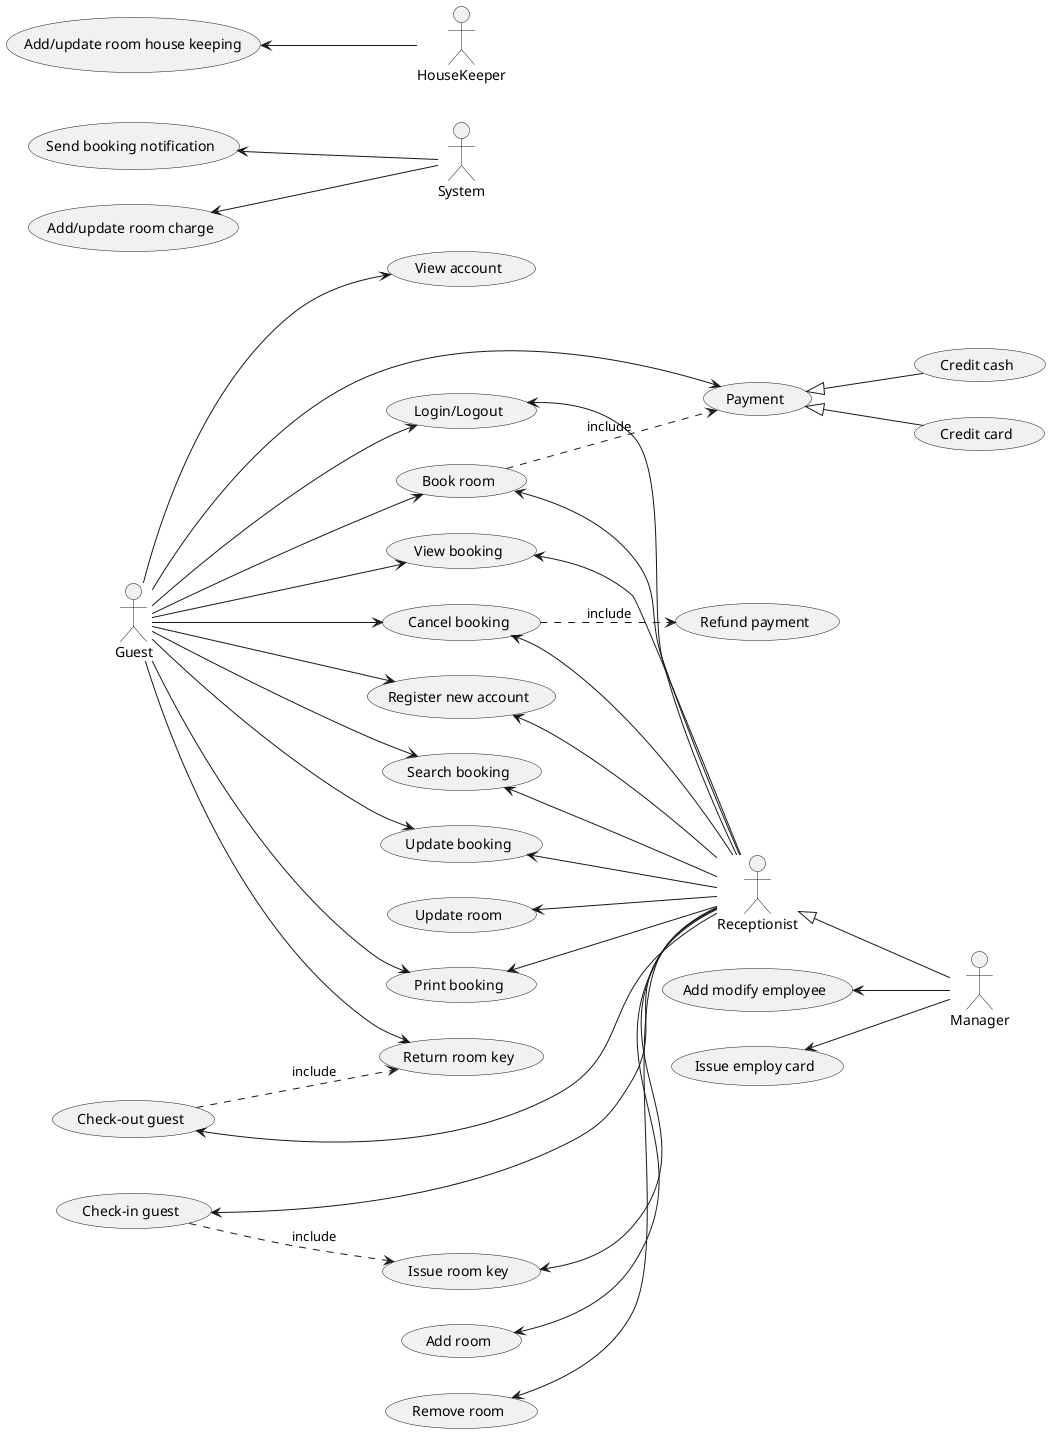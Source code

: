 @startuml
left to right direction
actor Guest
actor Receptionist
actor System
actor HouseKeeper

Guest --> (Book room)
    (Book room) ..> (Payment): include
Guest --> (Payment)
    (Payment) <|-- (Credit card)
    (Payment) <|-- (Credit cash)
Guest --> (View account)
Guest --> (Register new account)
Guest --> (Search booking)
Guest --> (Cancel booking)
    (Cancel booking) ..> (Refund payment): include
Guest --> (Update booking)
Guest --> (Print booking)
Guest --> (Login/Logout)
Guest --> (View booking)
Guest --> (Return room key)

(Register new account) <-- Receptionist
(Login/Logout) <-- Receptionist
(Book room) <-- Receptionist
(View booking) <-- Receptionist
(Cancel booking) <-- Receptionist
(Print booking) <-- Receptionist
(Check-in guest) <-- Receptionist
    (Check-in guest) ..> (Issue room key): include
(Issue room key) <-- Receptionist
(Add room) <-- Receptionist
(Update booking) <-- Receptionist
(Search booking) <-- Receptionist
(Check-out guest) <-- Receptionist
    (Check-out guest) ..> (Return room key): include
(Remove room) <-- Receptionist
(Update room) <-- Receptionist

Receptionist <|-- Manager
(Add modify employee)  <-- Manager
(Issue employ card) <-- Manager

(Add/update room house keeping) <-- HouseKeeper

(Send booking notification) <-- System
(Add/update room charge) <-- System

@enduml
